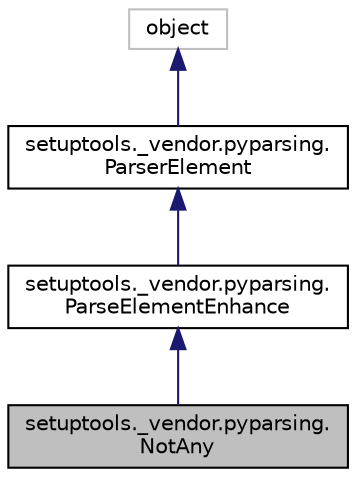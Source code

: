digraph "setuptools._vendor.pyparsing.NotAny"
{
 // LATEX_PDF_SIZE
  edge [fontname="Helvetica",fontsize="10",labelfontname="Helvetica",labelfontsize="10"];
  node [fontname="Helvetica",fontsize="10",shape=record];
  Node1 [label="setuptools._vendor.pyparsing.\lNotAny",height=0.2,width=0.4,color="black", fillcolor="grey75", style="filled", fontcolor="black",tooltip=" "];
  Node2 -> Node1 [dir="back",color="midnightblue",fontsize="10",style="solid",fontname="Helvetica"];
  Node2 [label="setuptools._vendor.pyparsing.\lParseElementEnhance",height=0.2,width=0.4,color="black", fillcolor="white", style="filled",URL="$classsetuptools_1_1__vendor_1_1pyparsing_1_1ParseElementEnhance.html",tooltip=" "];
  Node3 -> Node2 [dir="back",color="midnightblue",fontsize="10",style="solid",fontname="Helvetica"];
  Node3 [label="setuptools._vendor.pyparsing.\lParserElement",height=0.2,width=0.4,color="black", fillcolor="white", style="filled",URL="$classsetuptools_1_1__vendor_1_1pyparsing_1_1ParserElement.html",tooltip=" "];
  Node4 -> Node3 [dir="back",color="midnightblue",fontsize="10",style="solid",fontname="Helvetica"];
  Node4 [label="object",height=0.2,width=0.4,color="grey75", fillcolor="white", style="filled",tooltip=" "];
}
